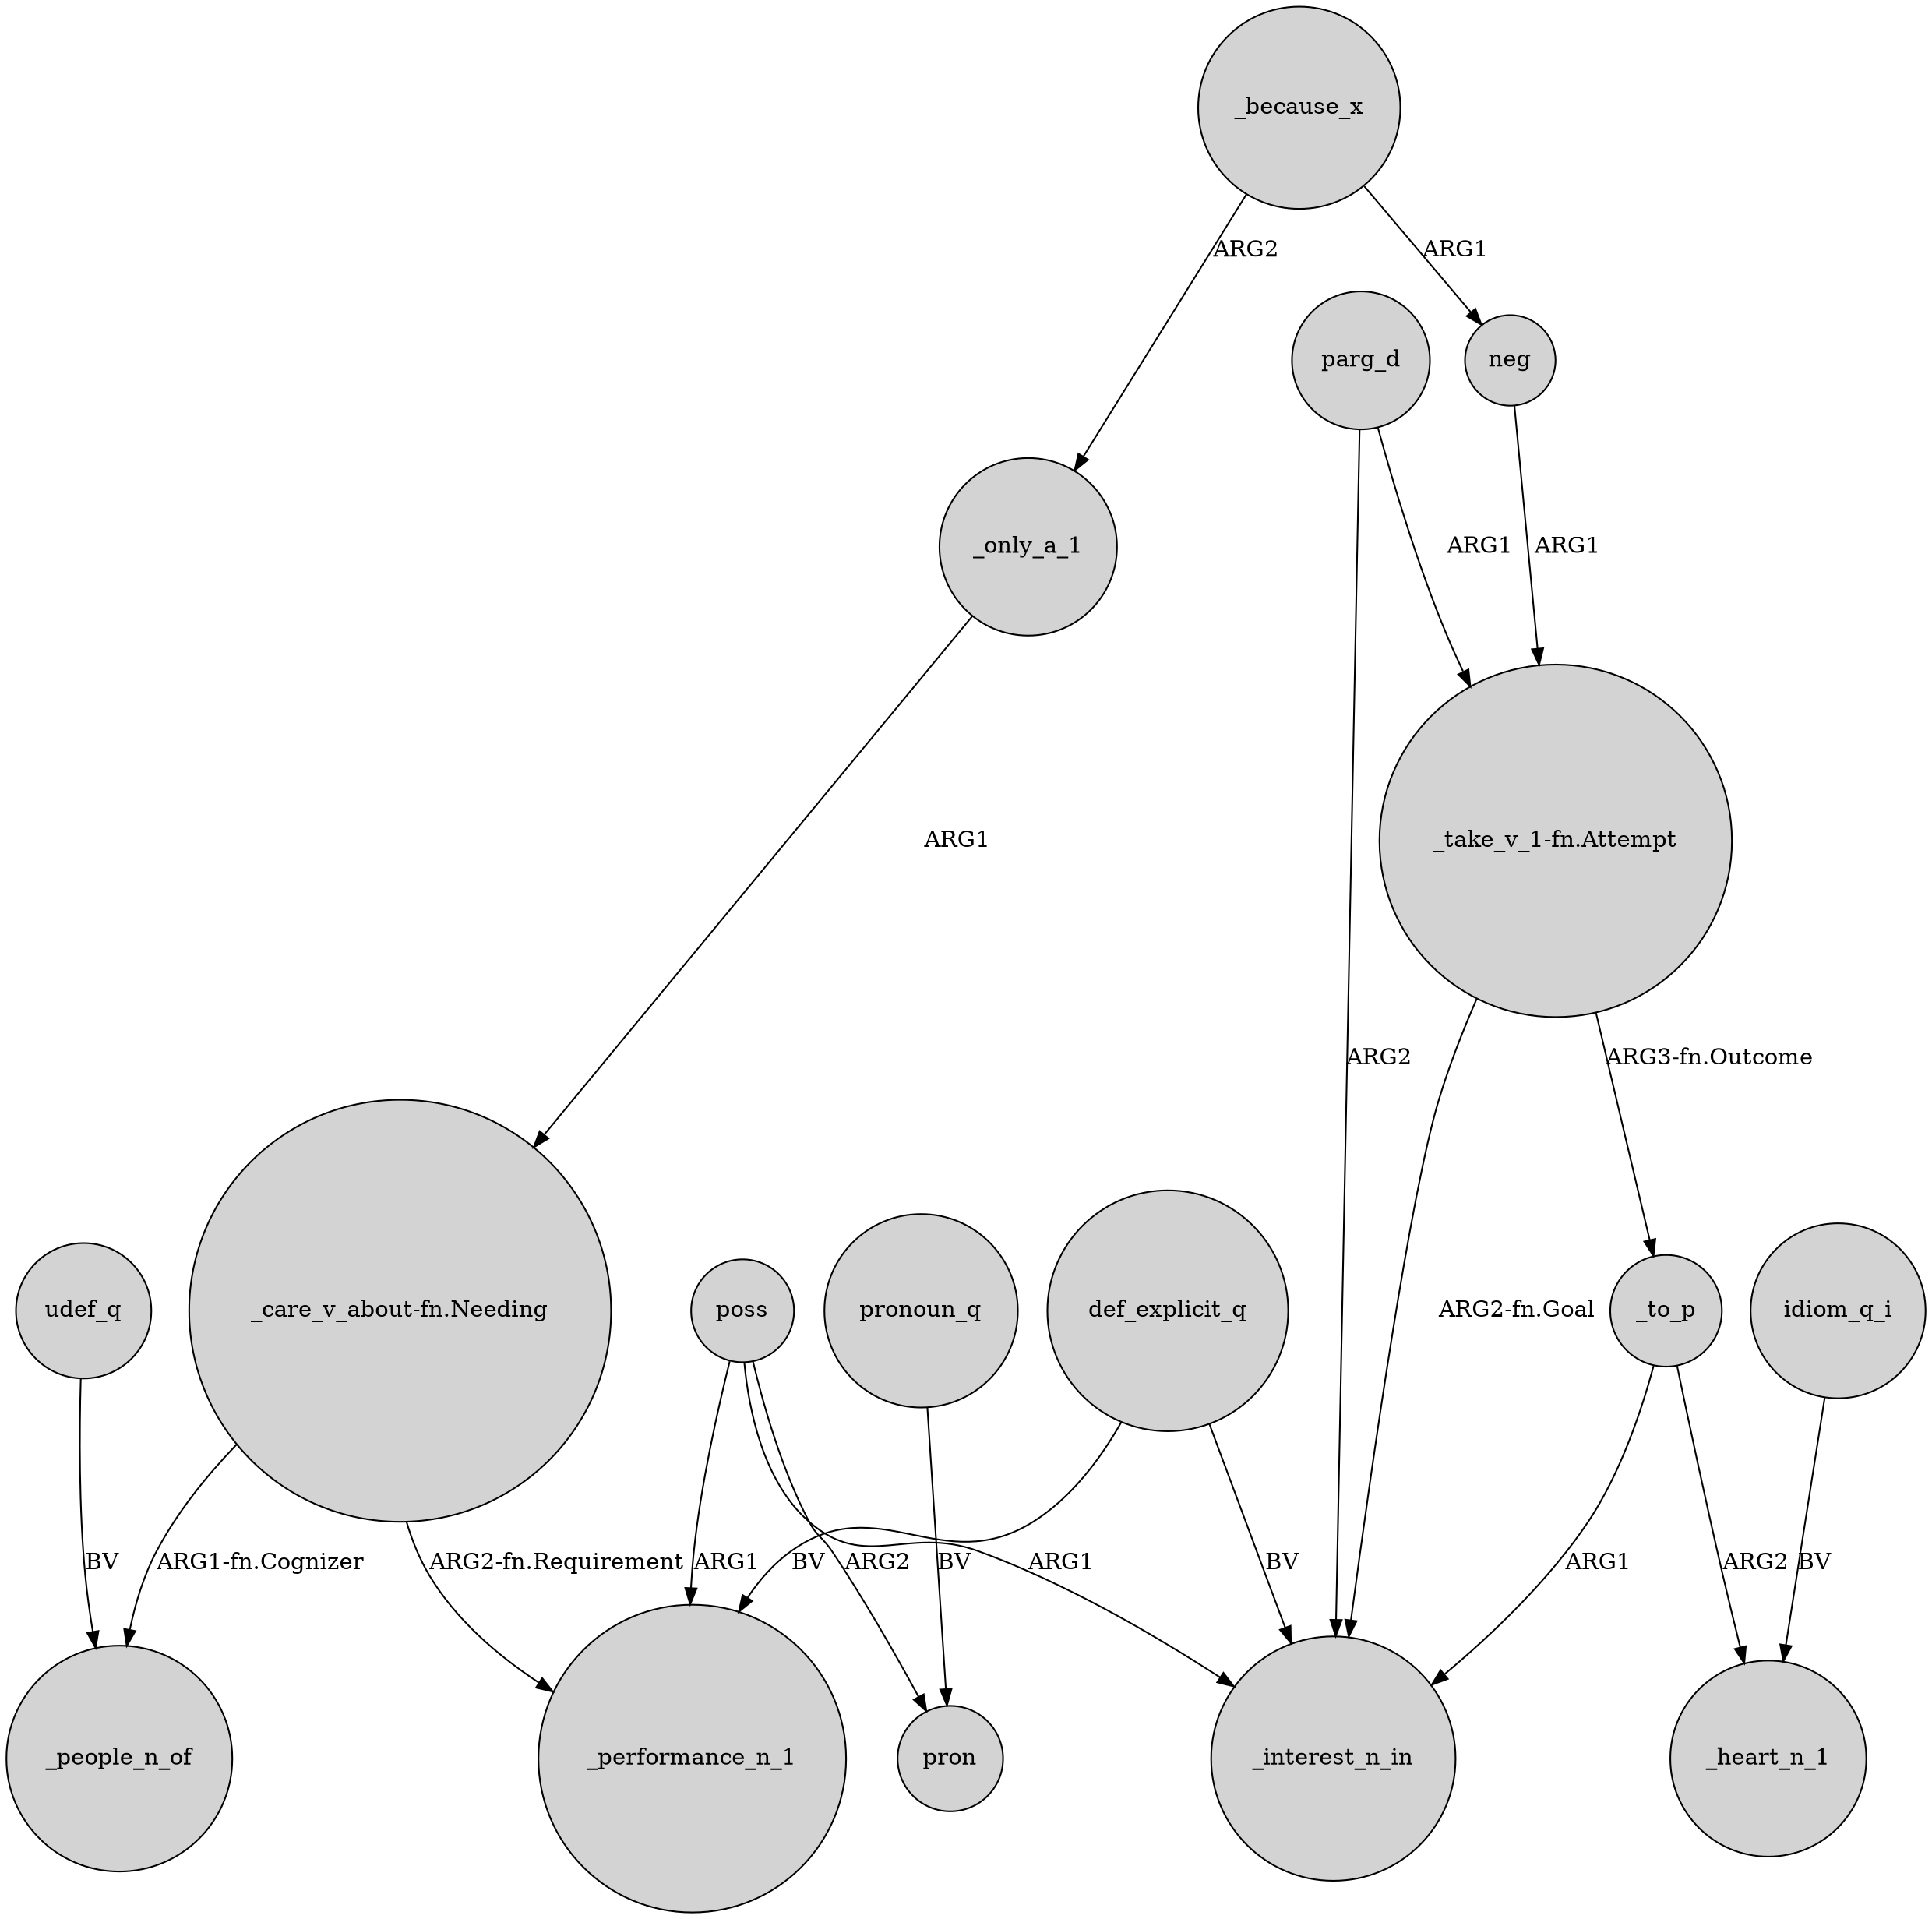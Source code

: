 digraph {
	node [shape=circle style=filled]
	udef_q -> _people_n_of [label=BV]
	"_care_v_about-fn.Needing" -> _performance_n_1 [label="ARG2-fn.Requirement"]
	def_explicit_q -> _interest_n_in [label=BV]
	_because_x -> _only_a_1 [label=ARG2]
	_because_x -> neg [label=ARG1]
	_to_p -> _interest_n_in [label=ARG1]
	_only_a_1 -> "_care_v_about-fn.Needing" [label=ARG1]
	"_take_v_1-fn.Attempt" -> _to_p [label="ARG3-fn.Outcome"]
	pronoun_q -> pron [label=BV]
	neg -> "_take_v_1-fn.Attempt" [label=ARG1]
	poss -> pron [label=ARG2]
	parg_d -> _interest_n_in [label=ARG2]
	poss -> _interest_n_in [label=ARG1]
	def_explicit_q -> _performance_n_1 [label=BV]
	idiom_q_i -> _heart_n_1 [label=BV]
	"_take_v_1-fn.Attempt" -> _interest_n_in [label="ARG2-fn.Goal"]
	poss -> _performance_n_1 [label=ARG1]
	parg_d -> "_take_v_1-fn.Attempt" [label=ARG1]
	"_care_v_about-fn.Needing" -> _people_n_of [label="ARG1-fn.Cognizer"]
	_to_p -> _heart_n_1 [label=ARG2]
}
